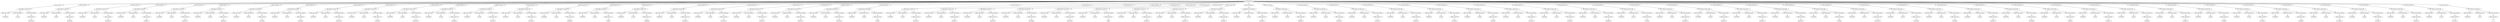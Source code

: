 /*
 * AST in dot format generated by phc -- the PHP compiler
 */

digraph AST {
node_0 [label="AST_php_script"];
node_1 [label="AST_eval_expr (2)"];
node_2 [label="AST_method_invocation (2)"];
node_3 [label="Token_class_name"];
node_4 [label="%STDLIB%", shape=box]
node_3 -> node_4;
node_5 [label="Token_method_name"];
node_6 [label="include", shape=box]
node_5 -> node_6;
node_7 [label="AST_actual_parameter"];
node_8 [label="Token_string (2)"];
node_9 [label="abstractme..", shape=box]
node_8 -> node_9;
node_7 -> node_8;
node_2 -> node_7;
node_2 -> node_5;
node_2 -> node_3;
node_1 -> node_2;
node_10 [label="AST_eval_expr (3)"];
node_11 [label="AST_method_invocation (3)"];
node_12 [label="Token_class_name"];
node_13 [label="%STDLIB%", shape=box]
node_12 -> node_13;
node_14 [label="Token_method_name"];
node_15 [label="include", shape=box]
node_14 -> node_15;
node_16 [label="AST_actual_parameter"];
node_17 [label="Token_string (3)"];
node_18 [label="arrays.php", shape=box]
node_17 -> node_18;
node_16 -> node_17;
node_11 -> node_16;
node_11 -> node_14;
node_11 -> node_12;
node_10 -> node_11;
node_19 [label="AST_eval_expr (4)"];
node_20 [label="AST_method_invocation (4)"];
node_21 [label="Token_class_name"];
node_22 [label="%STDLIB%", shape=box]
node_21 -> node_22;
node_23 [label="Token_method_name"];
node_24 [label="include", shape=box]
node_23 -> node_24;
node_25 [label="AST_actual_parameter"];
node_26 [label="Token_string (4)"];
node_27 [label="assignment..", shape=box]
node_26 -> node_27;
node_25 -> node_26;
node_20 -> node_25;
node_20 -> node_23;
node_20 -> node_21;
node_19 -> node_20;
node_28 [label="AST_eval_expr (5)"];
node_29 [label="AST_method_invocation (5)"];
node_30 [label="Token_class_name"];
node_31 [label="%STDLIB%", shape=box]
node_30 -> node_31;
node_32 [label="Token_method_name"];
node_33 [label="include", shape=box]
node_32 -> node_33;
node_34 [label="AST_actual_parameter"];
node_35 [label="Token_string (5)"];
node_36 [label="attributes..", shape=box]
node_35 -> node_36;
node_34 -> node_35;
node_29 -> node_34;
node_29 -> node_32;
node_29 -> node_30;
node_28 -> node_29;
node_37 [label="AST_eval_expr (6)"];
node_38 [label="AST_method_invocation (6)"];
node_39 [label="Token_class_name"];
node_40 [label="%STDLIB%", shape=box]
node_39 -> node_40;
node_41 [label="Token_method_name"];
node_42 [label="include", shape=box]
node_41 -> node_42;
node_43 [label="AST_actual_parameter"];
node_44 [label="Token_string (6)"];
node_45 [label="backtick.p..", shape=box]
node_44 -> node_45;
node_43 -> node_44;
node_38 -> node_43;
node_38 -> node_41;
node_38 -> node_39;
node_37 -> node_38;
node_46 [label="AST_eval_expr (7)"];
node_47 [label="AST_method_invocation (7)"];
node_48 [label="Token_class_name"];
node_49 [label="%STDLIB%", shape=box]
node_48 -> node_49;
node_50 [label="Token_method_name"];
node_51 [label="include", shape=box]
node_50 -> node_51;
node_52 [label="AST_actual_parameter"];
node_53 [label="Token_string (7)"];
node_54 [label="binarystri..", shape=box]
node_53 -> node_54;
node_52 -> node_53;
node_47 -> node_52;
node_47 -> node_50;
node_47 -> node_48;
node_46 -> node_47;
node_55 [label="AST_eval_expr (8)"];
node_56 [label="AST_method_invocation (8)"];
node_57 [label="Token_class_name"];
node_58 [label="%STDLIB%", shape=box]
node_57 -> node_58;
node_59 [label="Token_method_name"];
node_60 [label="include", shape=box]
node_59 -> node_60;
node_61 [label="AST_actual_parameter"];
node_62 [label="Token_string (8)"];
node_63 [label="break.php", shape=box]
node_62 -> node_63;
node_61 -> node_62;
node_56 -> node_61;
node_56 -> node_59;
node_56 -> node_57;
node_55 -> node_56;
node_64 [label="AST_eval_expr (9)"];
node_65 [label="AST_method_invocation (9)"];
node_66 [label="Token_class_name"];
node_67 [label="%STDLIB%", shape=box]
node_66 -> node_67;
node_68 [label="Token_method_name"];
node_69 [label="include", shape=box]
node_68 -> node_69;
node_70 [label="AST_actual_parameter"];
node_71 [label="Token_string (9)"];
node_72 [label="casts.php", shape=box]
node_71 -> node_72;
node_70 -> node_71;
node_65 -> node_70;
node_65 -> node_68;
node_65 -> node_66;
node_64 -> node_65;
node_73 [label="AST_eval_expr (10)"];
node_74 [label="AST_method_invocation (10)"];
node_75 [label="Token_class_name"];
node_76 [label="%STDLIB%", shape=box]
node_75 -> node_76;
node_77 [label="Token_method_name"];
node_78 [label="include", shape=box]
node_77 -> node_78;
node_79 [label="AST_actual_parameter"];
node_80 [label="Token_string (10)"];
node_81 [label="class_modi..", shape=box]
node_80 -> node_81;
node_79 -> node_80;
node_74 -> node_79;
node_74 -> node_77;
node_74 -> node_75;
node_73 -> node_74;
node_82 [label="AST_eval_expr (11)"];
node_83 [label="AST_method_invocation (11)"];
node_84 [label="Token_class_name"];
node_85 [label="%STDLIB%", shape=box]
node_84 -> node_85;
node_86 [label="Token_method_name"];
node_87 [label="include", shape=box]
node_86 -> node_87;
node_88 [label="AST_actual_parameter"];
node_89 [label="Token_string (11)"];
node_90 [label="clone.php", shape=box]
node_89 -> node_90;
node_88 -> node_89;
node_83 -> node_88;
node_83 -> node_86;
node_83 -> node_84;
node_82 -> node_83;
node_91 [label="AST_eval_expr (12)"];
node_92 [label="AST_method_invocation (12)"];
node_93 [label="Token_class_name"];
node_94 [label="%STDLIB%", shape=box]
node_93 -> node_94;
node_95 [label="Token_method_name"];
node_96 [label="include", shape=box]
node_95 -> node_96;
node_97 [label="AST_actual_parameter"];
node_98 [label="Token_string (12)"];
node_99 [label="comments.p..", shape=box]
node_98 -> node_99;
node_97 -> node_98;
node_92 -> node_97;
node_92 -> node_95;
node_92 -> node_93;
node_91 -> node_92;
node_100 [label="AST_eval_expr (13)"];
node_101 [label="AST_method_invocation (13)"];
node_102 [label="Token_class_name"];
node_103 [label="%STDLIB%", shape=box]
node_102 -> node_103;
node_104 [label="Token_method_name"];
node_105 [label="include", shape=box]
node_104 -> node_105;
node_106 [label="AST_actual_parameter"];
node_107 [label="Token_string (13)"];
node_108 [label="conditiona..", shape=box]
node_107 -> node_108;
node_106 -> node_107;
node_101 -> node_106;
node_101 -> node_104;
node_101 -> node_102;
node_100 -> node_101;
node_109 [label="AST_eval_expr (14)"];
node_110 [label="AST_method_invocation (14)"];
node_111 [label="Token_class_name"];
node_112 [label="%STDLIB%", shape=box]
node_111 -> node_112;
node_113 [label="Token_method_name"];
node_114 [label="include", shape=box]
node_113 -> node_114;
node_115 [label="AST_actual_parameter"];
node_116 [label="Token_string (14)"];
node_117 [label="const_attr..", shape=box]
node_116 -> node_117;
node_115 -> node_116;
node_110 -> node_115;
node_110 -> node_113;
node_110 -> node_111;
node_109 -> node_110;
node_118 [label="AST_eval_expr (15)"];
node_119 [label="AST_method_invocation (15)"];
node_120 [label="Token_class_name"];
node_121 [label="%STDLIB%", shape=box]
node_120 -> node_121;
node_122 [label="Token_method_name"];
node_123 [label="include", shape=box]
node_122 -> node_123;
node_124 [label="AST_actual_parameter"];
node_125 [label="Token_string (15)"];
node_126 [label="continue.p..", shape=box]
node_125 -> node_126;
node_124 -> node_125;
node_119 -> node_124;
node_119 -> node_122;
node_119 -> node_120;
node_118 -> node_119;
node_127 [label="AST_eval_expr (16)"];
node_128 [label="AST_method_invocation (16)"];
node_129 [label="Token_class_name"];
node_130 [label="%STDLIB%", shape=box]
node_129 -> node_130;
node_131 [label="Token_method_name"];
node_132 [label="include", shape=box]
node_131 -> node_132;
node_133 [label="AST_actual_parameter"];
node_134 [label="Token_string (16)"];
node_135 [label="define.php", shape=box]
node_134 -> node_135;
node_133 -> node_134;
node_128 -> node_133;
node_128 -> node_131;
node_128 -> node_129;
node_127 -> node_128;
node_136 [label="AST_eval_expr (17)"];
node_137 [label="AST_method_invocation (17)"];
node_138 [label="Token_class_name"];
node_139 [label="%STDLIB%", shape=box]
node_138 -> node_139;
node_140 [label="Token_method_name"];
node_141 [label="include", shape=box]
node_140 -> node_141;
node_142 [label="AST_actual_parameter"];
node_143 [label="Token_string (17)"];
node_144 [label="do.php", shape=box]
node_143 -> node_144;
node_142 -> node_143;
node_137 -> node_142;
node_137 -> node_140;
node_137 -> node_138;
node_136 -> node_137;
node_145 [label="AST_eval_expr (18)"];
node_146 [label="AST_method_invocation (18)"];
node_147 [label="Token_class_name"];
node_148 [label="%STDLIB%", shape=box]
node_147 -> node_148;
node_149 [label="Token_method_name"];
node_150 [label="include", shape=box]
node_149 -> node_150;
node_151 [label="AST_actual_parameter"];
node_152 [label="Token_string (18)"];
node_153 [label="empty.php", shape=box]
node_152 -> node_153;
node_151 -> node_152;
node_146 -> node_151;
node_146 -> node_149;
node_146 -> node_147;
node_145 -> node_146;
node_154 [label="AST_eval_expr (19)"];
node_155 [label="AST_method_invocation (19)"];
node_156 [label="Token_class_name"];
node_157 [label="%STDLIB%", shape=box]
node_156 -> node_157;
node_158 [label="Token_method_name"];
node_159 [label="include", shape=box]
node_158 -> node_159;
node_160 [label="AST_actual_parameter"];
node_161 [label="Token_string (19)"];
node_162 [label="exceptions..", shape=box]
node_161 -> node_162;
node_160 -> node_161;
node_155 -> node_160;
node_155 -> node_158;
node_155 -> node_156;
node_154 -> node_155;
node_163 [label="AST_eval_expr (20)"];
node_164 [label="AST_method_invocation (20)"];
node_165 [label="Token_class_name"];
node_166 [label="%STDLIB%", shape=box]
node_165 -> node_166;
node_167 [label="Token_method_name"];
node_168 [label="include", shape=box]
node_167 -> node_168;
node_169 [label="AST_actual_parameter"];
node_170 [label="Token_string (20)"];
node_171 [label="for_cond_w..", shape=box]
node_170 -> node_171;
node_169 -> node_170;
node_164 -> node_169;
node_164 -> node_167;
node_164 -> node_165;
node_163 -> node_164;
node_172 [label="AST_eval_expr (21)"];
node_173 [label="AST_method_invocation (21)"];
node_174 [label="Token_class_name"];
node_175 [label="%STDLIB%", shape=box]
node_174 -> node_175;
node_176 [label="Token_method_name"];
node_177 [label="include", shape=box]
node_176 -> node_177;
node_178 [label="AST_actual_parameter"];
node_179 [label="Token_string (21)"];
node_180 [label="foreach_er..", shape=box]
node_179 -> node_180;
node_178 -> node_179;
node_173 -> node_178;
node_173 -> node_176;
node_173 -> node_174;
node_172 -> node_173;
node_181 [label="AST_eval_expr (22)"];
node_182 [label="AST_method_invocation (22)"];
node_183 [label="Token_class_name"];
node_184 [label="%STDLIB%", shape=box]
node_183 -> node_184;
node_185 [label="Token_method_name"];
node_186 [label="include", shape=box]
node_185 -> node_186;
node_187 [label="AST_actual_parameter"];
node_188 [label="Token_string (22)"];
node_189 [label="foreach_er..", shape=box]
node_188 -> node_189;
node_187 -> node_188;
node_182 -> node_187;
node_182 -> node_185;
node_182 -> node_183;
node_181 -> node_182;
node_190 [label="AST_eval_expr (23)"];
node_191 [label="AST_method_invocation (23)"];
node_192 [label="Token_class_name"];
node_193 [label="%STDLIB%", shape=box]
node_192 -> node_193;
node_194 [label="Token_method_name"];
node_195 [label="include", shape=box]
node_194 -> node_195;
node_196 [label="AST_actual_parameter"];
node_197 [label="Token_string (23)"];
node_198 [label="foreach.ph..", shape=box]
node_197 -> node_198;
node_196 -> node_197;
node_191 -> node_196;
node_191 -> node_194;
node_191 -> node_192;
node_190 -> node_191;
node_199 [label="AST_eval_expr (24)"];
node_200 [label="AST_method_invocation (24)"];
node_201 [label="Token_class_name"];
node_202 [label="%STDLIB%", shape=box]
node_201 -> node_202;
node_203 [label="Token_method_name"];
node_204 [label="include", shape=box]
node_203 -> node_204;
node_205 [label="AST_actual_parameter"];
node_206 [label="Token_string (24)"];
node_207 [label="for.php", shape=box]
node_206 -> node_207;
node_205 -> node_206;
node_200 -> node_205;
node_200 -> node_203;
node_200 -> node_201;
node_199 -> node_200;
node_208 [label="AST_eval_expr (25)"];
node_209 [label="AST_method_invocation (25)"];
node_210 [label="Token_class_name"];
node_211 [label="%STDLIB%", shape=box]
node_210 -> node_211;
node_212 [label="Token_method_name"];
node_213 [label="include", shape=box]
node_212 -> node_213;
node_214 [label="AST_actual_parameter"];
node_215 [label="Token_string (25)"];
node_216 [label="functionca..", shape=box]
node_215 -> node_216;
node_214 -> node_215;
node_209 -> node_214;
node_209 -> node_212;
node_209 -> node_210;
node_208 -> node_209;
node_217 [label="AST_eval_expr (26)"];
node_218 [label="AST_method_invocation (26)"];
node_219 [label="Token_class_name"];
node_220 [label="%STDLIB%", shape=box]
node_219 -> node_220;
node_221 [label="Token_method_name"];
node_222 [label="include", shape=box]
node_221 -> node_222;
node_223 [label="AST_actual_parameter"];
node_224 [label="Token_string (26)"];
node_225 [label="functions...", shape=box]
node_224 -> node_225;
node_223 -> node_224;
node_218 -> node_223;
node_218 -> node_221;
node_218 -> node_219;
node_217 -> node_218;
node_226 [label="AST_eval_expr (27)"];
node_227 [label="AST_method_invocation (27)"];
node_228 [label="Token_class_name"];
node_229 [label="%STDLIB%", shape=box]
node_228 -> node_229;
node_230 [label="Token_method_name"];
node_231 [label="include", shape=box]
node_230 -> node_231;
node_232 [label="AST_actual_parameter"];
node_233 [label="Token_string (27)"];
node_234 [label="functionta..", shape=box]
node_233 -> node_234;
node_232 -> node_233;
node_227 -> node_232;
node_227 -> node_230;
node_227 -> node_228;
node_226 -> node_227;
node_235 [label="AST_eval_expr (28)"];
node_236 [label="AST_method_invocation (28)"];
node_237 [label="Token_class_name"];
node_238 [label="%STDLIB%", shape=box]
node_237 -> node_238;
node_239 [label="Token_method_name"];
node_240 [label="include", shape=box]
node_239 -> node_240;
node_241 [label="AST_actual_parameter"];
node_242 [label="Token_string (28)"];
node_243 [label="global.php", shape=box]
node_242 -> node_243;
node_241 -> node_242;
node_236 -> node_241;
node_236 -> node_239;
node_236 -> node_237;
node_235 -> node_236;
node_244 [label="AST_eval_expr (29)"];
node_245 [label="AST_method_invocation (29)"];
node_246 [label="Token_class_name"];
node_247 [label="%STDLIB%", shape=box]
node_246 -> node_247;
node_248 [label="Token_method_name"];
node_249 [label="include", shape=box]
node_248 -> node_249;
node_250 [label="AST_actual_parameter"];
node_251 [label="Token_string (29)"];
node_252 [label="helloworld..", shape=box]
node_251 -> node_252;
node_250 -> node_251;
node_245 -> node_250;
node_245 -> node_248;
node_245 -> node_246;
node_244 -> node_245;
node_253 [label="AST_eval_expr (30)"];
node_254 [label="AST_method_invocation (30)"];
node_255 [label="Token_class_name"];
node_256 [label="%STDLIB%", shape=box]
node_255 -> node_256;
node_257 [label="Token_method_name"];
node_258 [label="include", shape=box]
node_257 -> node_258;
node_259 [label="AST_actual_parameter"];
node_260 [label="Token_string (30)"];
node_261 [label="if.php", shape=box]
node_260 -> node_261;
node_259 -> node_260;
node_254 -> node_259;
node_254 -> node_257;
node_254 -> node_255;
node_253 -> node_254;
node_262 [label="AST_eval_expr (31)"];
node_263 [label="AST_method_invocation (31)"];
node_264 [label="Token_class_name"];
node_265 [label="%STDLIB%", shape=box]
node_264 -> node_265;
node_266 [label="Token_method_name"];
node_267 [label="include", shape=box]
node_266 -> node_267;
node_268 [label="AST_actual_parameter"];
node_269 [label="Token_string (31)"];
node_270 [label="include_an..", shape=box]
node_269 -> node_270;
node_268 -> node_269;
node_263 -> node_268;
node_263 -> node_266;
node_263 -> node_264;
node_262 -> node_263;
node_271 [label="AST_eval_expr (32)"];
node_272 [label="AST_method_invocation (32)"];
node_273 [label="Token_class_name"];
node_274 [label="%STDLIB%", shape=box]
node_273 -> node_274;
node_275 [label="Token_method_name"];
node_276 [label="include", shape=box]
node_275 -> node_276;
node_277 [label="AST_actual_parameter"];
node_278 [label="Token_string (32)"];
node_279 [label="include_co..", shape=box]
node_278 -> node_279;
node_277 -> node_278;
node_272 -> node_277;
node_272 -> node_275;
node_272 -> node_273;
node_271 -> node_272;
node_280 [label="AST_eval_expr (33)"];
node_281 [label="AST_method_invocation (33)"];
node_282 [label="Token_class_name"];
node_283 [label="%STDLIB%", shape=box]
node_282 -> node_283;
node_284 [label="Token_method_name"];
node_285 [label="include", shape=box]
node_284 -> node_285;
node_286 [label="AST_actual_parameter"];
node_287 [label="Token_string (33)"];
node_288 [label="included1...", shape=box]
node_287 -> node_288;
node_286 -> node_287;
node_281 -> node_286;
node_281 -> node_284;
node_281 -> node_282;
node_280 -> node_281;
node_289 [label="AST_eval_expr (34)"];
node_290 [label="AST_method_invocation (34)"];
node_291 [label="Token_class_name"];
node_292 [label="%STDLIB%", shape=box]
node_291 -> node_292;
node_293 [label="Token_method_name"];
node_294 [label="include", shape=box]
node_293 -> node_294;
node_295 [label="AST_actual_parameter"];
node_296 [label="Token_string (34)"];
node_297 [label="included2...", shape=box]
node_296 -> node_297;
node_295 -> node_296;
node_290 -> node_295;
node_290 -> node_293;
node_290 -> node_291;
node_289 -> node_290;
node_298 [label="AST_eval_expr (35)"];
node_299 [label="AST_method_invocation (35)"];
node_300 [label="Token_class_name"];
node_301 [label="%STDLIB%", shape=box]
node_300 -> node_301;
node_302 [label="Token_method_name"];
node_303 [label="include", shape=box]
node_302 -> node_303;
node_304 [label="AST_actual_parameter"];
node_305 [label="Token_string (35)"];
node_306 [label="inlinehtml..", shape=box]
node_305 -> node_306;
node_304 -> node_305;
node_299 -> node_304;
node_299 -> node_302;
node_299 -> node_300;
node_298 -> node_299;
node_307 [label="AST_eval_expr (36)"];
node_308 [label="AST_method_invocation (36)"];
node_309 [label="Token_class_name"];
node_310 [label="%STDLIB%", shape=box]
node_309 -> node_310;
node_311 [label="Token_method_name"];
node_312 [label="include", shape=box]
node_311 -> node_312;
node_313 [label="AST_actual_parameter"];
node_314 [label="Token_string (36)"];
node_315 [label="instanceof..", shape=box]
node_314 -> node_315;
node_313 -> node_314;
node_308 -> node_313;
node_308 -> node_311;
node_308 -> node_309;
node_307 -> node_308;
node_316 [label="AST_eval_expr (37)"];
node_317 [label="AST_method_invocation (37)"];
node_318 [label="Token_class_name"];
node_319 [label="%STDLIB%", shape=box]
node_318 -> node_319;
node_320 [label="Token_method_name"];
node_321 [label="include", shape=box]
node_320 -> node_321;
node_322 [label="AST_actual_parameter"];
node_323 [label="Token_string (37)"];
node_324 [label="instring.p..", shape=box]
node_323 -> node_324;
node_322 -> node_323;
node_317 -> node_322;
node_317 -> node_320;
node_317 -> node_318;
node_316 -> node_317;
node_325 [label="AST_eval_expr (38)"];
node_326 [label="AST_method_invocation (38)"];
node_327 [label="Token_class_name"];
node_328 [label="%STDLIB%", shape=box]
node_327 -> node_328;
node_329 [label="Token_method_name"];
node_330 [label="include", shape=box]
node_329 -> node_330;
node_331 [label="AST_actual_parameter"];
node_332 [label="Token_string (38)"];
node_333 [label="interfaces..", shape=box]
node_332 -> node_333;
node_331 -> node_332;
node_326 -> node_331;
node_326 -> node_329;
node_326 -> node_327;
node_325 -> node_326;
node_334 [label="AST_eval_expr (39)"];
node_335 [label="AST_method_invocation (39)"];
node_336 [label="Token_class_name"];
node_337 [label="%STDLIB%", shape=box]
node_336 -> node_337;
node_338 [label="Token_method_name"];
node_339 [label="include", shape=box]
node_338 -> node_339;
node_340 [label="AST_actual_parameter"];
node_341 [label="Token_string (39)"];
node_342 [label="invocation..", shape=box]
node_341 -> node_342;
node_340 -> node_341;
node_335 -> node_340;
node_335 -> node_338;
node_335 -> node_336;
node_334 -> node_335;
node_343 [label="AST_eval_expr (40)"];
node_344 [label="AST_method_invocation (40)"];
node_345 [label="Token_class_name"];
node_346 [label="%STDLIB%", shape=box]
node_345 -> node_346;
node_347 [label="Token_method_name"];
node_348 [label="include", shape=box]
node_347 -> node_348;
node_349 [label="AST_actual_parameter"];
node_350 [label="Token_string (40)"];
node_351 [label="isset.php", shape=box]
node_350 -> node_351;
node_349 -> node_350;
node_344 -> node_349;
node_344 -> node_347;
node_344 -> node_345;
node_343 -> node_344;
node_352 [label="AST_eval_expr (41)"];
node_353 [label="AST_method_invocation (41)"];
node_354 [label="Token_class_name"];
node_355 [label="%STDLIB%", shape=box]
node_354 -> node_355;
node_356 [label="Token_method_name"];
node_357 [label="include", shape=box]
node_356 -> node_357;
node_358 [label="AST_actual_parameter"];
node_359 [label="Token_string (41)"];
node_360 [label="line_and_c..", shape=box]
node_359 -> node_360;
node_358 -> node_359;
node_353 -> node_358;
node_353 -> node_356;
node_353 -> node_354;
node_352 -> node_353;
node_361 [label="AST_eval_expr (42)"];
node_362 [label="AST_method_invocation (42)"];
node_363 [label="Token_class_name"];
node_364 [label="%STDLIB%", shape=box]
node_363 -> node_364;
node_365 [label="Token_method_name"];
node_366 [label="include", shape=box]
node_365 -> node_366;
node_367 [label="AST_actual_parameter"];
node_368 [label="Token_string (42)"];
node_369 [label="listassign..", shape=box]
node_368 -> node_369;
node_367 -> node_368;
node_362 -> node_367;
node_362 -> node_365;
node_362 -> node_363;
node_361 -> node_362;
node_370 [label="AST_eval_expr (43)"];
node_371 [label="AST_method_invocation (43)"];
node_372 [label="Token_class_name"];
node_373 [label="%STDLIB%", shape=box]
node_372 -> node_373;
node_374 [label="Token_method_name"];
node_375 [label="include", shape=box]
node_374 -> node_375;
node_376 [label="AST_actual_parameter"];
node_377 [label="Token_string (43)"];
node_378 [label="nestedfnde..", shape=box]
node_377 -> node_378;
node_376 -> node_377;
node_371 -> node_376;
node_371 -> node_374;
node_371 -> node_372;
node_370 -> node_371;
node_379 [label="AST_eval_expr (44)"];
node_380 [label="AST_method_invocation (44)"];
node_381 [label="Token_class_name"];
node_382 [label="%STDLIB%", shape=box]
node_381 -> node_382;
node_383 [label="Token_method_name"];
node_384 [label="include", shape=box]
node_383 -> node_384;
node_385 [label="AST_actual_parameter"];
node_386 [label="Token_string (44)"];
node_387 [label="new.php", shape=box]
node_386 -> node_387;
node_385 -> node_386;
node_380 -> node_385;
node_380 -> node_383;
node_380 -> node_381;
node_379 -> node_380;
node_388 [label="AST_eval_expr (45)"];
node_389 [label="AST_method_invocation (45)"];
node_390 [label="Token_class_name"];
node_391 [label="%STDLIB%", shape=box]
node_390 -> node_391;
node_392 [label="Token_method_name"];
node_393 [label="include", shape=box]
node_392 -> node_393;
node_394 [label="AST_actual_parameter"];
node_395 [label="Token_string (45)"];
node_396 [label="precedence..", shape=box]
node_395 -> node_396;
node_394 -> node_395;
node_389 -> node_394;
node_389 -> node_392;
node_389 -> node_390;
node_388 -> node_389;
node_397 [label="AST_eval_expr (46)"];
node_398 [label="AST_method_invocation (46)"];
node_399 [label="Token_class_name"];
node_400 [label="%STDLIB%", shape=box]
node_399 -> node_400;
node_401 [label="Token_method_name"];
node_402 [label="include", shape=box]
node_401 -> node_402;
node_403 [label="AST_actual_parameter"];
node_404 [label="Token_string (46)"];
node_405 [label="prepostop_..", shape=box]
node_404 -> node_405;
node_403 -> node_404;
node_398 -> node_403;
node_398 -> node_401;
node_398 -> node_399;
node_397 -> node_398;
node_406 [label="AST_eval_expr (47)"];
node_407 [label="AST_method_invocation (47)"];
node_408 [label="Token_class_name"];
node_409 [label="%STDLIB%", shape=box]
node_408 -> node_409;
node_410 [label="Token_method_name"];
node_411 [label="include", shape=box]
node_410 -> node_411;
node_412 [label="AST_actual_parameter"];
node_413 [label="Token_string (47)"];
node_414 [label="prepostop_..", shape=box]
node_413 -> node_414;
node_412 -> node_413;
node_407 -> node_412;
node_407 -> node_410;
node_407 -> node_408;
node_406 -> node_407;
node_415 [label="AST_eval_expr (48)"];
node_416 [label="AST_method_invocation (48)"];
node_417 [label="Token_class_name"];
node_418 [label="%STDLIB%", shape=box]
node_417 -> node_418;
node_419 [label="Token_method_name"];
node_420 [label="include", shape=box]
node_419 -> node_420;
node_421 [label="AST_actual_parameter"];
node_422 [label="Token_string (48)"];
node_423 [label="prepostop...", shape=box]
node_422 -> node_423;
node_421 -> node_422;
node_416 -> node_421;
node_416 -> node_419;
node_416 -> node_417;
node_415 -> node_416;
node_424 [label="AST_eval_expr (49)"];
node_425 [label="AST_method_invocation (49)"];
node_426 [label="Token_class_name"];
node_427 [label="%STDLIB%", shape=box]
node_426 -> node_427;
node_428 [label="Token_method_name"];
node_429 [label="include", shape=box]
node_428 -> node_429;
node_430 [label="AST_actual_parameter"];
node_431 [label="Token_string (49)"];
node_432 [label="refs.php", shape=box]
node_431 -> node_432;
node_430 -> node_431;
node_425 -> node_430;
node_425 -> node_428;
node_425 -> node_426;
node_424 -> node_425;
node_433 [label="AST_eval_expr (50)"];
node_434 [label="AST_method_invocation (50)"];
node_435 [label="Token_class_name"];
node_436 [label="%STDLIB%", shape=box]
node_435 -> node_436;
node_437 [label="Token_method_name"];
node_438 [label="include", shape=box]
node_437 -> node_438;
node_439 [label="AST_actual_parameter"];
node_440 [label="Token_string (50)"];
node_441 [label="removecont..", shape=box]
node_440 -> node_441;
node_439 -> node_440;
node_434 -> node_439;
node_434 -> node_437;
node_434 -> node_435;
node_433 -> node_434;
node_442 [label="AST_eval_expr (51)"];
node_443 [label="AST_method_invocation (51)"];
node_444 [label="Token_class_name"];
node_445 [label="%STDLIB%", shape=box]
node_444 -> node_445;
node_446 [label="Token_method_name"];
node_447 [label="include", shape=box]
node_446 -> node_447;
node_448 [label="AST_actual_parameter"];
node_449 [label="Token_string (51)"];
node_450 [label="return.php", shape=box]
node_449 -> node_450;
node_448 -> node_449;
node_443 -> node_448;
node_443 -> node_446;
node_443 -> node_444;
node_442 -> node_443;
node_451 [label="AST_eval_expr (52)"];
node_452 [label="AST_method_invocation (52)"];
node_453 [label="Token_class_name"];
node_454 [label="%STDLIB%", shape=box]
node_453 -> node_454;
node_455 [label="Token_method_name"];
node_456 [label="include", shape=box]
node_455 -> node_456;
node_457 [label="AST_actual_parameter"];
node_458 [label="Token_string (52)"];
node_459 [label="static.php", shape=box]
node_458 -> node_459;
node_457 -> node_458;
node_452 -> node_457;
node_452 -> node_455;
node_452 -> node_453;
node_451 -> node_452;
node_460 [label="AST_eval_expr (53)"];
node_461 [label="AST_method_invocation (53)"];
node_462 [label="Token_class_name"];
node_463 [label="%STDLIB%", shape=box]
node_462 -> node_463;
node_464 [label="Token_method_name"];
node_465 [label="include", shape=box]
node_464 -> node_465;
node_466 [label="AST_actual_parameter"];
node_467 [label="Token_string (53)"];
node_468 [label="stringesca..", shape=box]
node_467 -> node_468;
node_466 -> node_467;
node_461 -> node_466;
node_461 -> node_464;
node_461 -> node_462;
node_460 -> node_461;
node_469 [label="AST_eval_expr (54)"];
node_470 [label="AST_method_invocation (54)"];
node_471 [label="Token_class_name"];
node_472 [label="%STDLIB%", shape=box]
node_471 -> node_472;
node_473 [label="Token_method_name"];
node_474 [label="include", shape=box]
node_473 -> node_474;
node_475 [label="AST_actual_parameter"];
node_476 [label="Token_string (54)"];
node_477 [label="switch.php", shape=box]
node_476 -> node_477;
node_475 -> node_476;
node_470 -> node_475;
node_470 -> node_473;
node_470 -> node_471;
node_469 -> node_470;
node_478 [label="AST_eval_expr (55)"];
node_479 [label="AST_method_invocation (55)"];
node_480 [label="Token_class_name"];
node_481 [label="%STDLIB%", shape=box]
node_480 -> node_481;
node_482 [label="Token_method_name"];
node_483 [label="include", shape=box]
node_482 -> node_483;
node_484 [label="AST_actual_parameter"];
node_485 [label="Token_string (55)"];
node_486 [label="tags.php", shape=box]
node_485 -> node_486;
node_484 -> node_485;
node_479 -> node_484;
node_479 -> node_482;
node_479 -> node_480;
node_478 -> node_479;
node_487 [label="AST_eval_expr (56)"];
node_488 [label="AST_method_invocation (56)"];
node_489 [label="Token_class_name"];
node_490 [label="%STDLIB%", shape=box]
node_489 -> node_490;
node_491 [label="Token_method_name"];
node_492 [label="include", shape=box]
node_491 -> node_492;
node_493 [label="AST_actual_parameter"];
node_494 [label="Token_string (56)"];
node_495 [label="transform...", shape=box]
node_494 -> node_495;
node_493 -> node_494;
node_488 -> node_493;
node_488 -> node_491;
node_488 -> node_489;
node_487 -> node_488;
node_496 [label="AST_eval_expr (57)"];
node_497 [label="AST_method_invocation (57)"];
node_498 [label="Token_class_name"];
node_499 [label="%STDLIB%", shape=box]
node_498 -> node_499;
node_500 [label="Token_method_name"];
node_501 [label="include", shape=box]
node_500 -> node_501;
node_502 [label="AST_actual_parameter"];
node_503 [label="Token_string (57)"];
node_504 [label="unset.php", shape=box]
node_503 -> node_504;
node_502 -> node_503;
node_497 -> node_502;
node_497 -> node_500;
node_497 -> node_498;
node_496 -> node_497;
node_505 [label="AST_eval_expr (58)"];
node_506 [label="AST_method_invocation (58)"];
node_507 [label="Token_class_name"];
node_508 [label="%STDLIB%", shape=box]
node_507 -> node_508;
node_509 [label="Token_method_name"];
node_510 [label="include", shape=box]
node_509 -> node_510;
node_511 [label="AST_actual_parameter"];
node_512 [label="Token_string (58)"];
node_513 [label="variable_n..", shape=box]
node_512 -> node_513;
node_511 -> node_512;
node_506 -> node_511;
node_506 -> node_509;
node_506 -> node_507;
node_505 -> node_506;
node_514 [label="AST_eval_expr (59)"];
node_515 [label="AST_method_invocation (59)"];
node_516 [label="Token_class_name"];
node_517 [label="%STDLIB%", shape=box]
node_516 -> node_517;
node_518 [label="Token_method_name"];
node_519 [label="include", shape=box]
node_518 -> node_519;
node_520 [label="AST_actual_parameter"];
node_521 [label="Token_string (59)"];
node_522 [label="vars.php", shape=box]
node_521 -> node_522;
node_520 -> node_521;
node_515 -> node_520;
node_515 -> node_518;
node_515 -> node_516;
node_514 -> node_515;
node_523 [label="AST_eval_expr (60)"];
node_524 [label="AST_method_invocation (60)"];
node_525 [label="Token_class_name"];
node_526 [label="%STDLIB%", shape=box]
node_525 -> node_526;
node_527 [label="Token_method_name"];
node_528 [label="include", shape=box]
node_527 -> node_528;
node_529 [label="AST_actual_parameter"];
node_530 [label="Token_string (60)"];
node_531 [label="var_target..", shape=box]
node_530 -> node_531;
node_529 -> node_530;
node_524 -> node_529;
node_524 -> node_527;
node_524 -> node_525;
node_523 -> node_524;
node_532 [label="AST_eval_expr (61)"];
node_533 [label="AST_method_invocation (61)"];
node_534 [label="Token_class_name"];
node_535 [label="%STDLIB%", shape=box]
node_534 -> node_535;
node_536 [label="Token_method_name"];
node_537 [label="include", shape=box]
node_536 -> node_537;
node_538 [label="AST_actual_parameter"];
node_539 [label="Token_string (61)"];
node_540 [label="while.php", shape=box]
node_539 -> node_540;
node_538 -> node_539;
node_533 -> node_538;
node_533 -> node_536;
node_533 -> node_534;
node_532 -> node_533;
node_541 [label="AST_eval_expr (62)"];
node_542 [label="AST_method_invocation (62)"];
node_543 [label="Token_class_name"];
node_544 [label="%STDLIB%", shape=box]
node_543 -> node_544;
node_545 [label="Token_method_name"];
node_546 [label="include", shape=box]
node_545 -> node_546;
node_547 [label="AST_actual_parameter"];
node_548 [label="Token_string (62)"];
node_549 [label="win_heredo..", shape=box]
node_548 -> node_549;
node_547 -> node_548;
node_542 -> node_547;
node_542 -> node_545;
node_542 -> node_543;
node_541 -> node_542;
node_550 [label="AST_eval_expr (63)"];
node_551 [label="AST_method_invocation (63)"];
node_552 [label="Token_class_name"];
node_553 [label="%STDLIB%", shape=box]
node_552 -> node_553;
node_554 [label="Token_method_name"];
node_555 [label="include", shape=box]
node_554 -> node_555;
node_556 [label="AST_actual_parameter"];
node_557 [label="Token_string (63)"];
node_558 [label="win_inline..", shape=box]
node_557 -> node_558;
node_556 -> node_557;
node_551 -> node_556;
node_551 -> node_554;
node_551 -> node_552;
node_550 -> node_551;
node_559 [label="AST_eval_expr (64)"];
node_560 [label="AST_method_invocation (64)"];
node_561 [label="Token_class_name"];
node_562 [label="%STDLIB%", shape=box]
node_561 -> node_562;
node_563 [label="Token_method_name"];
node_564 [label="include", shape=box]
node_563 -> node_564;
node_565 [label="AST_actual_parameter"];
node_566 [label="Token_string (64)"];
node_567 [label="win_line_b..", shape=box]
node_566 -> node_567;
node_565 -> node_566;
node_560 -> node_565;
node_560 -> node_563;
node_560 -> node_561;
node_559 -> node_560;
node_568 [label="AST_eval_expr (65)"];
node_569 [label="AST_method_invocation (65)"];
node_570 [label="Token_class_name"];
node_571 [label="%STDLIB%", shape=box]
node_570 -> node_571;
node_572 [label="Token_method_name"];
node_573 [label="include", shape=box]
node_572 -> node_573;
node_574 [label="AST_actual_parameter"];
node_575 [label="Token_string (65)"];
node_576 [label="win_noeol...", shape=box]
node_575 -> node_576;
node_574 -> node_575;
node_569 -> node_574;
node_569 -> node_572;
node_569 -> node_570;
node_568 -> node_569;
node_577 [label="AST_eval_expr (67)"];
node_578 [label="AST_method_invocation (67)"];
node_579 [label="Token_class_name"];
node_580 [label="%STDLIB%", shape=box]
node_579 -> node_580;
node_581 [label="Token_method_name"];
node_582 [label="echo", shape=box]
node_581 -> node_582;
node_583 [label="AST_actual_parameter"];
node_584 [label="Token_string (67)"];
node_585 [label=";", shape=box]
node_584 -> node_585;
node_583 -> node_584;
node_578 -> node_583;
node_578 -> node_581;
node_578 -> node_579;
node_577 -> node_578;
node_0 -> node_577;
node_0 -> node_568;
node_0 -> node_559;
node_0 -> node_550;
node_0 -> node_541;
node_0 -> node_532;
node_0 -> node_523;
node_0 -> node_514;
node_0 -> node_505;
node_0 -> node_496;
node_0 -> node_487;
node_0 -> node_478;
node_0 -> node_469;
node_0 -> node_460;
node_0 -> node_451;
node_0 -> node_442;
node_0 -> node_433;
node_0 -> node_424;
node_0 -> node_415;
node_0 -> node_406;
node_0 -> node_397;
node_0 -> node_388;
node_0 -> node_379;
node_0 -> node_370;
node_0 -> node_361;
node_0 -> node_352;
node_0 -> node_343;
node_0 -> node_334;
node_0 -> node_325;
node_0 -> node_316;
node_0 -> node_307;
node_0 -> node_298;
node_0 -> node_289;
node_0 -> node_280;
node_0 -> node_271;
node_0 -> node_262;
node_0 -> node_253;
node_0 -> node_244;
node_0 -> node_235;
node_0 -> node_226;
node_0 -> node_217;
node_0 -> node_208;
node_0 -> node_199;
node_0 -> node_190;
node_0 -> node_181;
node_0 -> node_172;
node_0 -> node_163;
node_0 -> node_154;
node_0 -> node_145;
node_0 -> node_136;
node_0 -> node_127;
node_0 -> node_118;
node_0 -> node_109;
node_0 -> node_100;
node_0 -> node_91;
node_0 -> node_82;
node_0 -> node_73;
node_0 -> node_64;
node_0 -> node_55;
node_0 -> node_46;
node_0 -> node_37;
node_0 -> node_28;
node_0 -> node_19;
node_0 -> node_10;
node_0 -> node_1;
}

